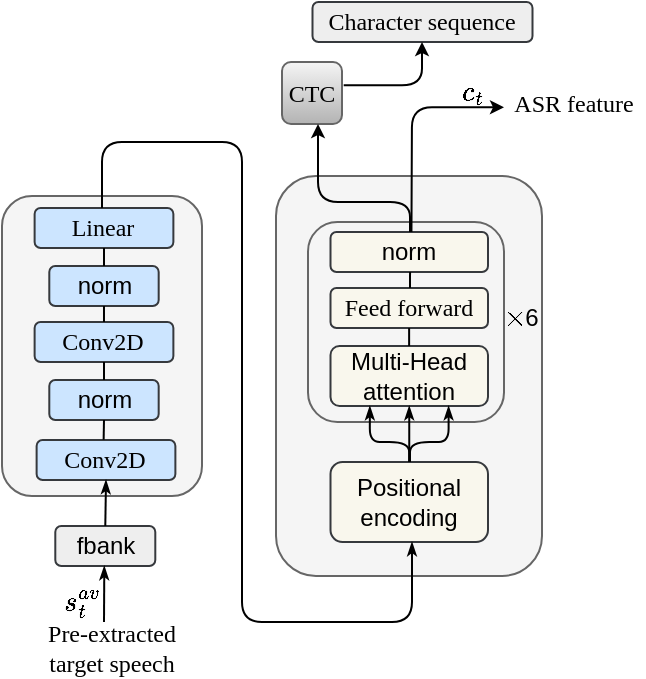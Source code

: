 <mxfile version="15.4.3" type="github">
  <diagram id="uiDUGthfiS99wh9eRNWX" name="第 1 页">
    <mxGraphModel dx="981" dy="552" grid="1" gridSize="10" guides="1" tooltips="1" connect="1" arrows="1" fold="1" page="1" pageScale="1" pageWidth="827" pageHeight="1169" math="1" shadow="0">
      <root>
        <mxCell id="0" />
        <mxCell id="1" parent="0" />
        <mxCell id="R2w_MwDzXpO6H1zk8IVc-1" value="" style="rounded=1;whiteSpace=wrap;html=1;fillColor=#f5f5f5;strokeColor=#666666;fontColor=#333333;" parent="1" vertex="1">
          <mxGeometry x="447" y="247" width="133" height="200" as="geometry" />
        </mxCell>
        <mxCell id="R2w_MwDzXpO6H1zk8IVc-2" value="" style="rounded=1;whiteSpace=wrap;html=1;fillColor=#f5f5f5;strokeColor=#666666;fontColor=#333333;" parent="1" vertex="1">
          <mxGeometry x="463" y="270" width="98" height="100" as="geometry" />
        </mxCell>
        <mxCell id="R2w_MwDzXpO6H1zk8IVc-3" value="&lt;font face=&quot;Times New Roman&quot;&gt;Feed forward&lt;/font&gt;" style="rounded=1;whiteSpace=wrap;html=1;fillColor=#f9f7ed;strokeColor=#36393d;" parent="1" vertex="1">
          <mxGeometry x="474.25" y="303" width="78.75" height="20" as="geometry" />
        </mxCell>
        <mxCell id="R2w_MwDzXpO6H1zk8IVc-4" value="Multi-Head attention" style="rounded=1;whiteSpace=wrap;html=1;fillColor=#f9f7ed;strokeColor=#36393d;" parent="1" vertex="1">
          <mxGeometry x="474.25" y="332" width="78.75" height="30" as="geometry" />
        </mxCell>
        <mxCell id="R2w_MwDzXpO6H1zk8IVc-5" value="norm" style="rounded=1;whiteSpace=wrap;html=1;fillColor=#f9f7ed;strokeColor=#36393d;" parent="1" vertex="1">
          <mxGeometry x="474.25" y="275" width="78.75" height="20" as="geometry" />
        </mxCell>
        <mxCell id="R2w_MwDzXpO6H1zk8IVc-6" value="Positional encoding" style="rounded=1;whiteSpace=wrap;html=1;fillColor=#f9f7ed;strokeColor=#36393d;" parent="1" vertex="1">
          <mxGeometry x="474.25" y="390" width="78.75" height="40" as="geometry" />
        </mxCell>
        <mxCell id="R2w_MwDzXpO6H1zk8IVc-10" value="$$\times$$" style="text;html=1;strokeColor=none;fillColor=none;align=center;verticalAlign=middle;whiteSpace=wrap;rounded=0;" parent="1" vertex="1">
          <mxGeometry x="562" y="313" width="10" height="10" as="geometry" />
        </mxCell>
        <mxCell id="R2w_MwDzXpO6H1zk8IVc-12" value="6" style="text;html=1;strokeColor=none;fillColor=none;align=center;verticalAlign=middle;whiteSpace=wrap;rounded=0;" parent="1" vertex="1">
          <mxGeometry x="570" y="313" width="10" height="10" as="geometry" />
        </mxCell>
        <mxCell id="R2w_MwDzXpO6H1zk8IVc-13" value="" style="rounded=1;whiteSpace=wrap;html=1;fillColor=#f5f5f5;strokeColor=#666666;fontColor=#333333;" parent="1" vertex="1">
          <mxGeometry x="310" y="257" width="100" height="150" as="geometry" />
        </mxCell>
        <mxCell id="R2w_MwDzXpO6H1zk8IVc-15" value="norm" style="rounded=1;whiteSpace=wrap;html=1;fillColor=#cce5ff;strokeColor=#36393d;" parent="1" vertex="1">
          <mxGeometry x="333.65" y="349" width="54.69" height="20" as="geometry" />
        </mxCell>
        <mxCell id="R2w_MwDzXpO6H1zk8IVc-16" value="&lt;font face=&quot;Times New Roman&quot;&gt;Conv2D&lt;/font&gt;" style="rounded=1;whiteSpace=wrap;html=1;fillColor=#cce5ff;strokeColor=#36393d;" parent="1" vertex="1">
          <mxGeometry x="327.31" y="379" width="69.38" height="20" as="geometry" />
        </mxCell>
        <mxCell id="R2w_MwDzXpO6H1zk8IVc-17" value="norm" style="rounded=1;whiteSpace=wrap;html=1;fillColor=#cce5ff;strokeColor=#36393d;" parent="1" vertex="1">
          <mxGeometry x="333.65" y="292" width="54.69" height="20" as="geometry" />
        </mxCell>
        <mxCell id="R2w_MwDzXpO6H1zk8IVc-18" value="&lt;font face=&quot;Times New Roman&quot;&gt;Conv2D&lt;/font&gt;" style="rounded=1;whiteSpace=wrap;html=1;fillColor=#cce5ff;strokeColor=#36393d;" parent="1" vertex="1">
          <mxGeometry x="326.31" y="320" width="69.38" height="20" as="geometry" />
        </mxCell>
        <mxCell id="R2w_MwDzXpO6H1zk8IVc-19" value="&lt;font face=&quot;Times New Roman&quot;&gt;Linear&lt;/font&gt;" style="rounded=1;whiteSpace=wrap;html=1;fillColor=#cce5ff;strokeColor=#36393d;" parent="1" vertex="1">
          <mxGeometry x="326.31" y="263" width="69.38" height="20" as="geometry" />
        </mxCell>
        <mxCell id="R2w_MwDzXpO6H1zk8IVc-22" value="fbank" style="rounded=1;whiteSpace=wrap;html=1;fillColor=#eeeeee;strokeColor=#36393d;" parent="1" vertex="1">
          <mxGeometry x="336.65" y="422" width="50" height="20" as="geometry" />
        </mxCell>
        <mxCell id="R2w_MwDzXpO6H1zk8IVc-26" value="" style="edgeStyle=orthogonalEdgeStyle;elbow=vertical;endArrow=classicThin;html=1;endFill=1;endSize=4;" parent="1" source="R2w_MwDzXpO6H1zk8IVc-19" edge="1">
          <mxGeometry width="50" height="50" relative="1" as="geometry">
            <mxPoint x="360" y="257" as="sourcePoint" />
            <mxPoint x="515" y="430" as="targetPoint" />
            <Array as="points">
              <mxPoint x="360" y="230" />
              <mxPoint x="430" y="230" />
              <mxPoint x="430" y="470" />
              <mxPoint x="515" y="470" />
            </Array>
          </mxGeometry>
        </mxCell>
        <mxCell id="R2w_MwDzXpO6H1zk8IVc-30" value="" style="endArrow=none;html=1;entryX=0.5;entryY=1;entryDx=0;entryDy=0;exitX=0.5;exitY=0;exitDx=0;exitDy=0;" parent="1" source="R2w_MwDzXpO6H1zk8IVc-17" target="R2w_MwDzXpO6H1zk8IVc-19" edge="1">
          <mxGeometry width="50" height="50" relative="1" as="geometry">
            <mxPoint x="358" y="293" as="sourcePoint" />
            <mxPoint x="440" y="270" as="targetPoint" />
          </mxGeometry>
        </mxCell>
        <mxCell id="R2w_MwDzXpO6H1zk8IVc-31" value="" style="endArrow=none;html=1;exitX=0.5;exitY=0;exitDx=0;exitDy=0;entryX=0.5;entryY=1;entryDx=0;entryDy=0;" parent="1" source="R2w_MwDzXpO6H1zk8IVc-18" target="R2w_MwDzXpO6H1zk8IVc-17" edge="1">
          <mxGeometry width="50" height="50" relative="1" as="geometry">
            <mxPoint x="368.081" y="303" as="sourcePoint" />
            <mxPoint x="360" y="312" as="targetPoint" />
          </mxGeometry>
        </mxCell>
        <mxCell id="R2w_MwDzXpO6H1zk8IVc-34" value="" style="endArrow=none;html=1;exitX=0.5;exitY=0;exitDx=0;exitDy=0;entryX=0.5;entryY=1;entryDx=0;entryDy=0;" parent="1" source="R2w_MwDzXpO6H1zk8IVc-15" target="R2w_MwDzXpO6H1zk8IVc-18" edge="1">
          <mxGeometry width="50" height="50" relative="1" as="geometry">
            <mxPoint x="358.995" y="349" as="sourcePoint" />
            <mxPoint x="358" y="340" as="targetPoint" />
          </mxGeometry>
        </mxCell>
        <mxCell id="R2w_MwDzXpO6H1zk8IVc-36" value="" style="endArrow=none;html=1;exitX=0.483;exitY=-0.007;exitDx=0;exitDy=0;exitPerimeter=0;" parent="1" source="R2w_MwDzXpO6H1zk8IVc-16" edge="1">
          <mxGeometry width="50" height="50" relative="1" as="geometry">
            <mxPoint x="361" y="379.0" as="sourcePoint" />
            <mxPoint x="361" y="369" as="targetPoint" />
          </mxGeometry>
        </mxCell>
        <mxCell id="R2w_MwDzXpO6H1zk8IVc-39" value="" style="endArrow=classicThin;html=1;exitX=0.5;exitY=0;exitDx=0;exitDy=0;entryX=0.5;entryY=1;entryDx=0;entryDy=0;strokeWidth=1;endFill=1;endSize=4;" parent="1" source="R2w_MwDzXpO6H1zk8IVc-22" target="R2w_MwDzXpO6H1zk8IVc-16" edge="1">
          <mxGeometry width="50" height="50" relative="1" as="geometry">
            <mxPoint x="362" y="420" as="sourcePoint" />
            <mxPoint x="360" y="399" as="targetPoint" />
          </mxGeometry>
        </mxCell>
        <mxCell id="R2w_MwDzXpO6H1zk8IVc-41" value="" style="endArrow=classicThin;html=1;entryX=0.5;entryY=1;entryDx=0;entryDy=0;strokeWidth=1;endFill=1;exitX=0.5;exitY=0;exitDx=0;exitDy=0;endSize=4;" parent="1" edge="1">
          <mxGeometry width="50" height="50" relative="1" as="geometry">
            <mxPoint x="361" y="470" as="sourcePoint" />
            <mxPoint x="361.15" y="442" as="targetPoint" />
          </mxGeometry>
        </mxCell>
        <mxCell id="R2w_MwDzXpO6H1zk8IVc-44" value="" style="endArrow=classicThin;html=1;strokeWidth=1;exitX=0.5;exitY=0;exitDx=0;exitDy=0;entryX=0.5;entryY=1;entryDx=0;entryDy=0;endFill=1;endSize=4;" parent="1" source="R2w_MwDzXpO6H1zk8IVc-6" target="R2w_MwDzXpO6H1zk8IVc-4" edge="1">
          <mxGeometry width="50" height="50" relative="1" as="geometry">
            <mxPoint x="430" y="370" as="sourcePoint" />
            <mxPoint x="480" y="320" as="targetPoint" />
          </mxGeometry>
        </mxCell>
        <mxCell id="R2w_MwDzXpO6H1zk8IVc-45" value="" style="edgeStyle=segmentEdgeStyle;endArrow=classicThin;html=1;strokeWidth=1;entryX=0.25;entryY=1;entryDx=0;entryDy=0;exitX=0.5;exitY=0;exitDx=0;exitDy=0;endFill=1;endSize=4;" parent="1" source="R2w_MwDzXpO6H1zk8IVc-6" target="R2w_MwDzXpO6H1zk8IVc-4" edge="1">
          <mxGeometry width="50" height="50" relative="1" as="geometry">
            <mxPoint x="430" y="370" as="sourcePoint" />
            <mxPoint x="480" y="320" as="targetPoint" />
            <Array as="points">
              <mxPoint x="514" y="380" />
              <mxPoint x="494" y="380" />
            </Array>
          </mxGeometry>
        </mxCell>
        <mxCell id="R2w_MwDzXpO6H1zk8IVc-46" value="" style="edgeStyle=segmentEdgeStyle;endArrow=classicThin;html=1;strokeWidth=1;entryX=0.75;entryY=1;entryDx=0;entryDy=0;endFill=1;endSize=4;" parent="1" target="R2w_MwDzXpO6H1zk8IVc-4" edge="1">
          <mxGeometry width="50" height="50" relative="1" as="geometry">
            <mxPoint x="514" y="390" as="sourcePoint" />
            <mxPoint x="503.938" y="372" as="targetPoint" />
            <Array as="points">
              <mxPoint x="514" y="380" />
              <mxPoint x="533" y="380" />
            </Array>
          </mxGeometry>
        </mxCell>
        <mxCell id="R2w_MwDzXpO6H1zk8IVc-48" value="&lt;font face=&quot;Times New Roman&quot;&gt;CTC&lt;/font&gt;" style="rounded=1;whiteSpace=wrap;html=1;gradientColor=#b3b3b3;fillColor=#f5f5f5;strokeColor=#666666;" parent="1" vertex="1">
          <mxGeometry x="450" y="190" width="30" height="31" as="geometry" />
        </mxCell>
        <mxCell id="R2w_MwDzXpO6H1zk8IVc-52" value="&lt;font face=&quot;Times New Roman&quot;&gt;Character sequence&lt;/font&gt;" style="rounded=1;whiteSpace=wrap;html=1;fillColor=#eeeeee;strokeColor=#36393d;" parent="1" vertex="1">
          <mxGeometry x="465.25" y="160" width="110" height="20" as="geometry" />
        </mxCell>
        <mxCell id="R2w_MwDzXpO6H1zk8IVc-54" value="" style="edgeStyle=elbowEdgeStyle;elbow=horizontal;endArrow=classic;html=1;endSize=4;strokeWidth=1;entryX=0.5;entryY=1;entryDx=0;entryDy=0;exitX=1.028;exitY=0.375;exitDx=0;exitDy=0;exitPerimeter=0;" parent="1" source="R2w_MwDzXpO6H1zk8IVc-48" target="R2w_MwDzXpO6H1zk8IVc-52" edge="1">
          <mxGeometry width="50" height="50" relative="1" as="geometry">
            <mxPoint x="497" y="221" as="sourcePoint" />
            <mxPoint x="547" y="171" as="targetPoint" />
            <Array as="points">
              <mxPoint x="520" y="190" />
              <mxPoint x="529" y="170" />
            </Array>
          </mxGeometry>
        </mxCell>
        <mxCell id="R2w_MwDzXpO6H1zk8IVc-55" value="" style="edgeStyle=orthogonalEdgeStyle;elbow=horizontal;endArrow=classic;html=1;endSize=4;strokeWidth=1;entryX=0.5;entryY=1;entryDx=0;entryDy=0;" parent="1" edge="1">
          <mxGeometry width="50" height="50" relative="1" as="geometry">
            <mxPoint x="514" y="275" as="sourcePoint" />
            <mxPoint x="468" y="221" as="targetPoint" />
            <Array as="points">
              <mxPoint x="514" y="260" />
              <mxPoint x="468" y="260" />
            </Array>
          </mxGeometry>
        </mxCell>
        <mxCell id="R2w_MwDzXpO6H1zk8IVc-59" value="&lt;font face=&quot;Times New Roman&quot;&gt;ASR feature&lt;/font&gt;" style="text;html=1;strokeColor=none;fillColor=none;align=center;verticalAlign=middle;whiteSpace=wrap;rounded=0;" parent="1" vertex="1">
          <mxGeometry x="561" y="200" width="70" height="21" as="geometry" />
        </mxCell>
        <mxCell id="R2w_MwDzXpO6H1zk8IVc-61" value="" style="endArrow=none;html=1;exitX=0.5;exitY=0;exitDx=0;exitDy=0;entryX=0.5;entryY=1;entryDx=0;entryDy=0;" parent="1" edge="1">
          <mxGeometry width="50" height="50" relative="1" as="geometry">
            <mxPoint x="513.555" y="332" as="sourcePoint" />
            <mxPoint x="513.56" y="323" as="targetPoint" />
          </mxGeometry>
        </mxCell>
        <mxCell id="R2w_MwDzXpO6H1zk8IVc-62" value="" style="endArrow=none;html=1;" parent="1" edge="1">
          <mxGeometry width="50" height="50" relative="1" as="geometry">
            <mxPoint x="514" y="303" as="sourcePoint" />
            <mxPoint x="514.02" y="295" as="targetPoint" />
          </mxGeometry>
        </mxCell>
        <mxCell id="R2w_MwDzXpO6H1zk8IVc-64" value="" style="edgeStyle=elbowEdgeStyle;elbow=horizontal;endArrow=classic;html=1;endSize=4;strokeWidth=1;exitX=0.514;exitY=0.018;exitDx=0;exitDy=0;exitPerimeter=0;" parent="1" edge="1">
          <mxGeometry width="50" height="50" relative="1" as="geometry">
            <mxPoint x="514.728" y="275" as="sourcePoint" />
            <mxPoint x="561" y="212.64" as="targetPoint" />
            <Array as="points">
              <mxPoint x="515" y="239.64" />
            </Array>
          </mxGeometry>
        </mxCell>
        <mxCell id="YLcuxx9lVjm70YYleejC-1" value="$$c_t$$" style="text;html=1;align=center;verticalAlign=middle;resizable=0;points=[];autosize=1;strokeColor=none;fillColor=none;" parent="1" vertex="1">
          <mxGeometry x="515.25" y="194.5" width="60" height="20" as="geometry" />
        </mxCell>
        <mxCell id="YLcuxx9lVjm70YYleejC-2" value="$$s_t^{av}$$" style="text;html=1;align=center;verticalAlign=middle;resizable=0;points=[];autosize=1;strokeColor=none;fillColor=none;" parent="1" vertex="1">
          <mxGeometry x="310" y="450" width="80" height="20" as="geometry" />
        </mxCell>
        <mxCell id="YLcuxx9lVjm70YYleejC-4" value="&lt;font face=&quot;Times New Roman&quot;&gt;Pre-extracted target speech&lt;/font&gt;" style="text;html=1;strokeColor=none;fillColor=none;align=center;verticalAlign=middle;whiteSpace=wrap;rounded=0;shadow=0;" parent="1" vertex="1">
          <mxGeometry x="320" y="473" width="90" height="20" as="geometry" />
        </mxCell>
      </root>
    </mxGraphModel>
  </diagram>
</mxfile>
